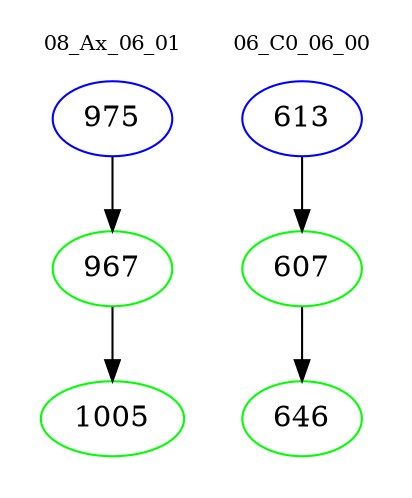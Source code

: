 digraph{
subgraph cluster_0 {
color = white
label = "08_Ax_06_01";
fontsize=10;
T0_975 [label="975", color="blue"]
T0_975 -> T0_967 [color="black"]
T0_967 [label="967", color="green"]
T0_967 -> T0_1005 [color="black"]
T0_1005 [label="1005", color="green"]
}
subgraph cluster_1 {
color = white
label = "06_C0_06_00";
fontsize=10;
T1_613 [label="613", color="blue"]
T1_613 -> T1_607 [color="black"]
T1_607 [label="607", color="green"]
T1_607 -> T1_646 [color="black"]
T1_646 [label="646", color="green"]
}
}
